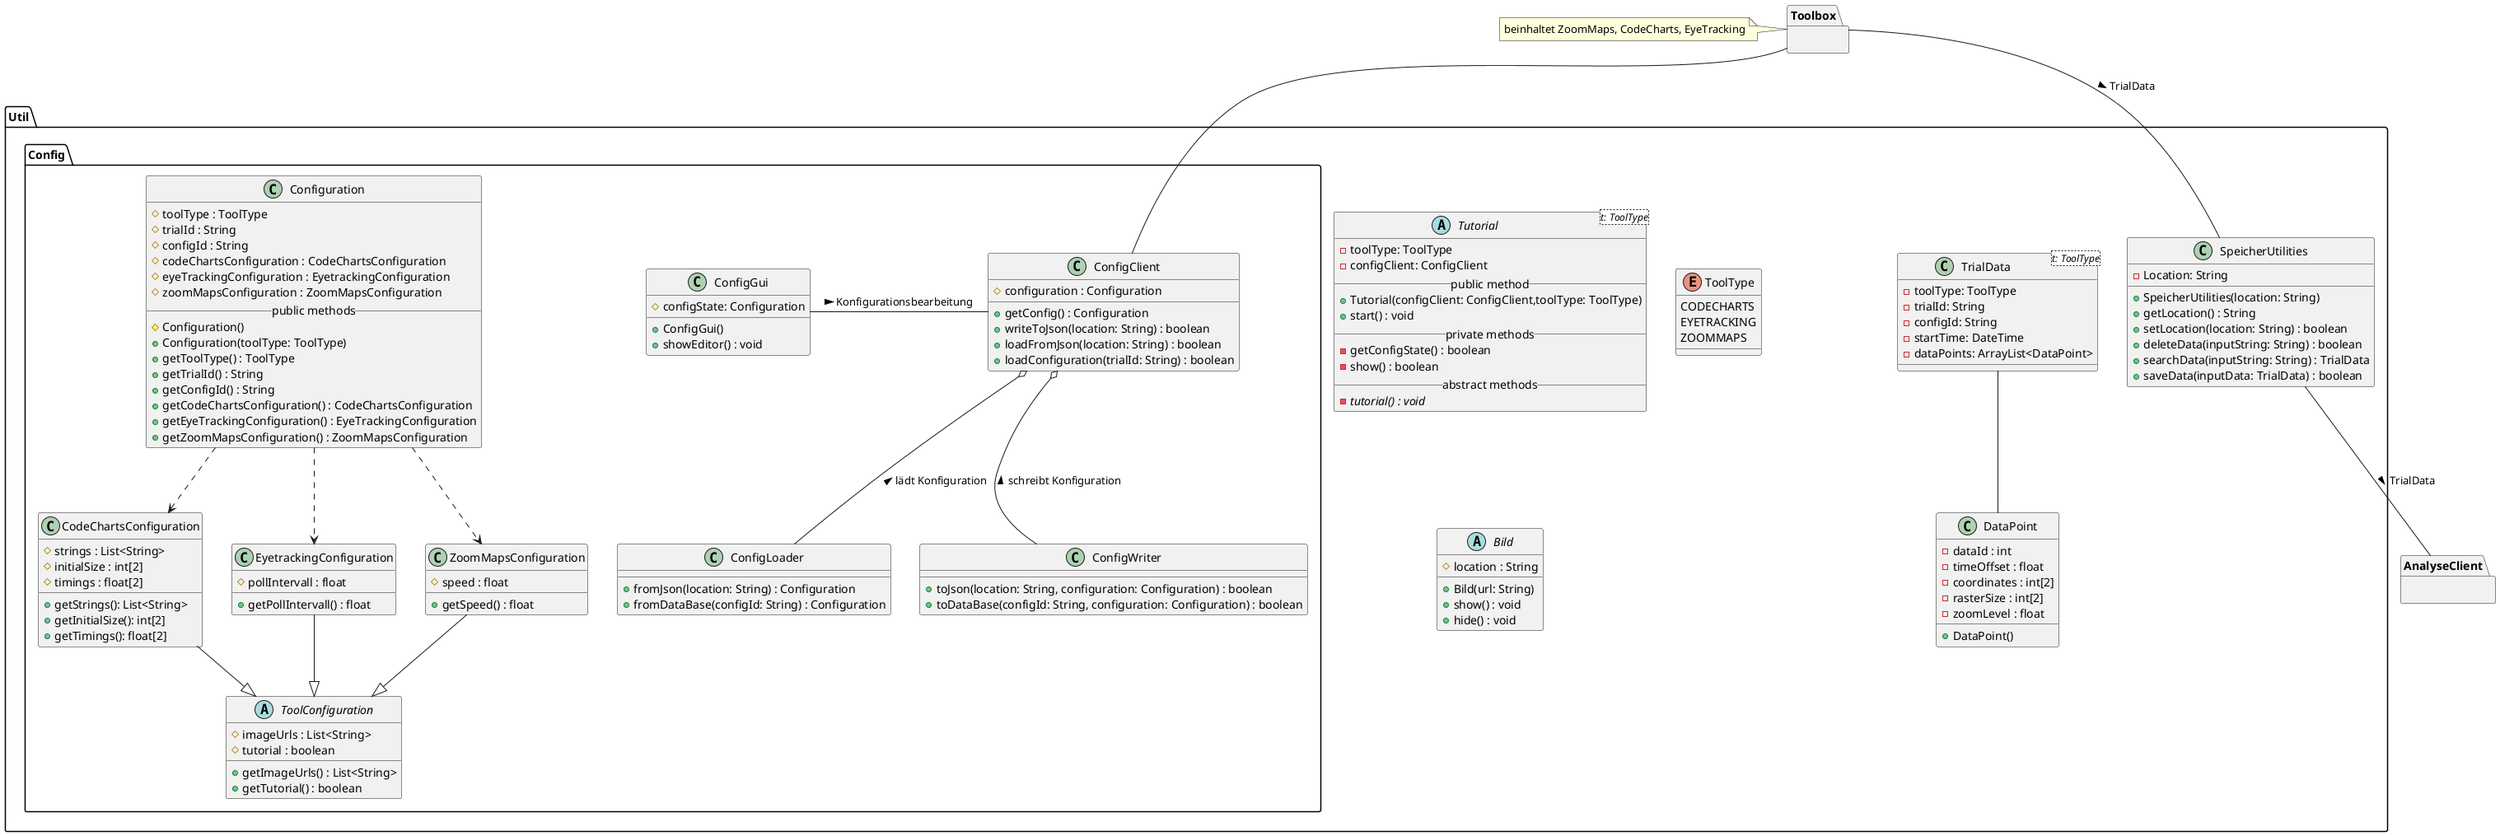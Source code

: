 @startuml util

' Externe Packages
package Toolbox {}
note left of Toolbox: beinhaltet ZoomMaps, CodeCharts, EyeTracking
package AnalyseClient {}

package Util {
    ' --- TUTORIAL ---
    abstract Tutorial<t: ToolType> {
      - toolType: ToolType
      - configClient: ConfigClient
      __public method__
      + Tutorial(configClient: ConfigClient,toolType: ToolType)
      + start() : void
      __private methods__
      - getConfigState() : boolean
      - show() : boolean
      __abstract methods__
      - {abstract} tutorial() : void
    }

    enum ToolType {
        CODECHARTS
        EYETRACKING
        ZOOMMAPS
    }

    ' --- BILD ---

    abstract Bild {
        # location : String
        + Bild(url: String)
        + show() : void
        + hide() : void
    }

    ' DATA

    class "TrialData<t: ToolType>" as td {
        - toolType: ToolType
        - trialId: String
        - configId: String
        - startTime: DateTime
        - dataPoints: ArrayList<DataPoint>
    }

    class "DataPoint" as dp {
        - dataId : int
        - timeOffset : float
        - coordinates : int[2]
        - rasterSize : int[2]
        - zoomLevel : float
        + DataPoint()
    }

    note left of td::distanceToMonitor
        EyeTracking
    end note
    td -- dp

    ' note left of dp
    '     CodeCharts:
    '         time: float
    '         Koordinaten: int[2] // abhängig vom Raster
    '         rasterSize: int[2]
    '         Bild: String
    '         -> Array
    '     ZoomMaps:
    '         time: float
    '         BildKoordinaten: int[2] // je nach Bildauflösung
    '         zoomLevel: float
    '         Bild: String
    '         -> Array
    ' end note

    package Config {
        class ConfigClient {
            # configuration : Configuration
            + getConfig() : Configuration
            + writeToJson(location: String) : boolean
            + loadFromJson(location: String) : boolean
            + loadConfiguration(trialId: String) : boolean
        }
        class ConfigLoader {
            + fromJson(location: String) : Configuration
            + fromDataBase(configId: String) : Configuration
        }
        class ConfigWriter {
            + toJson(location: String, configuration: Configuration) : boolean
            + toDataBase(configId: String, configuration: Configuration) : boolean
        }
        class ConfigGui {
            # configState: Configuration
            + ConfigGui()
            + showEditor() : void
        }
        class Configuration {
            # toolType : ToolType
            # trialId : String
            # configId : String
            # codeChartsConfiguration : CodeChartsConfiguration
            # eyeTrackingConfiguration : EyetrackingConfiguration
            # zoomMapsConfiguration : ZoomMapsConfiguration
            __public methods__
            # Configuration()
            + Configuration(toolType: ToolType)
            + getToolType() : ToolType
            + getTrialId() : String
            + getConfigId() : String
            + getCodeChartsConfiguration() : CodeChartsConfiguration
            + getEyeTrackingConfiguration() : EyeTrackingConfiguration
            + getZoomMapsConfiguration() : ZoomMapsConfiguration
        }
        class CodeChartsConfiguration {
            # strings : List<String>
            # initialSize : int[2]
            # timings : float[2]
            + getStrings(): List<String>
            + getInitialSize(): int[2]
            + getTimings(): float[2]
        }
        class EyetrackingConfiguration {
            # pollIntervall : float
            + getPollIntervall() : float
        }
        class ZoomMapsConfiguration {
            # speed : float
            + getSpeed() : float
        }
        abstract ToolConfiguration {
            # imageUrls : List<String>
            # tutorial : boolean
            + getImageUrls() : List<String>
            + getTutorial() : boolean
        }

        ' ConfigClient ..> Configuration

        ConfigClient o-d- ConfigLoader : < lädt Konfiguration

        ConfigClient o-d- ConfigWriter : < schreibt Konfiguration

        ConfigClient -l- ConfigGui : < Konfigurationsbearbeitung

        Configuration ..> ZoomMapsConfiguration
        Configuration ..> CodeChartsConfiguration
        Configuration ..> EyetrackingConfiguration

        ZoomMapsConfiguration --|> ToolConfiguration
        CodeChartsConfiguration --|> ToolConfiguration
        EyetrackingConfiguration --|> ToolConfiguration
    }

    ' SpeicherUtilities
    class SpeicherUtilities {
        - Location: String
        + SpeicherUtilities(location: String)
        + getLocation() : String
        + setLocation(location: String) : boolean
        + deleteData(inputString: String) : boolean
        + searchData(inputString: String) : TrialData
        + saveData(inputData: TrialData) : boolean
    }

    ' Interaktionen
    ' Tutorial -- ToolType
    ' Tutorial -u- Config
    ' td -- ToolType
    ' ConfigClient -r- Speichermedium

}
' Externe Module
ConfigClient -u- Toolbox
SpeicherUtilities -- Toolbox : < TrialData
SpeicherUtilities -- AnalyseClient : > TrialData

@enduml
